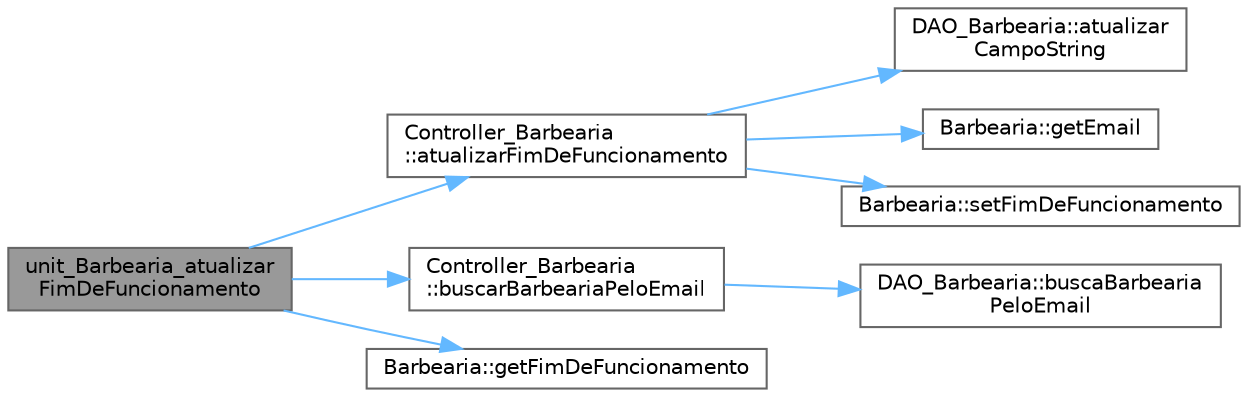 digraph "unit_Barbearia_atualizarFimDeFuncionamento"
{
 // LATEX_PDF_SIZE
  bgcolor="transparent";
  edge [fontname=Helvetica,fontsize=10,labelfontname=Helvetica,labelfontsize=10];
  node [fontname=Helvetica,fontsize=10,shape=box,height=0.2,width=0.4];
  rankdir="LR";
  Node1 [id="Node000001",label="unit_Barbearia_atualizar\lFimDeFuncionamento",height=0.2,width=0.4,color="gray40", fillcolor="grey60", style="filled", fontcolor="black",tooltip=" "];
  Node1 -> Node2 [id="edge1_Node000001_Node000002",color="steelblue1",style="solid",tooltip=" "];
  Node2 [id="Node000002",label="Controller_Barbearia\l::atualizarFimDeFuncionamento",height=0.2,width=0.4,color="grey40", fillcolor="white", style="filled",URL="$class_controller___barbearia.html#ae505ff23a7eefd4f92583817beba1e32",tooltip="Atualiza o horário de fim de funcionamento da barbearia."];
  Node2 -> Node3 [id="edge2_Node000002_Node000003",color="steelblue1",style="solid",tooltip=" "];
  Node3 [id="Node000003",label="DAO_Barbearia::atualizar\lCampoString",height=0.2,width=0.4,color="grey40", fillcolor="white", style="filled",URL="$class_d_a_o___barbearia.html#a851394412991dc83ac1a49d4a445604b",tooltip="Atualiza um campo de string específico na tabela da barbearia."];
  Node2 -> Node4 [id="edge3_Node000002_Node000004",color="steelblue1",style="solid",tooltip=" "];
  Node4 [id="Node000004",label="Barbearia::getEmail",height=0.2,width=0.4,color="grey40", fillcolor="white", style="filled",URL="$class_barbearia.html#a738c06dff340fdf090f39b2d8752f768",tooltip=" "];
  Node2 -> Node5 [id="edge4_Node000002_Node000005",color="steelblue1",style="solid",tooltip=" "];
  Node5 [id="Node000005",label="Barbearia::setFimDeFuncionamento",height=0.2,width=0.4,color="grey40", fillcolor="white", style="filled",URL="$class_barbearia.html#ab09792decbd27d029249b1d75c553148",tooltip=" "];
  Node1 -> Node6 [id="edge5_Node000001_Node000006",color="steelblue1",style="solid",tooltip=" "];
  Node6 [id="Node000006",label="Controller_Barbearia\l::buscarBarbeariaPeloEmail",height=0.2,width=0.4,color="grey40", fillcolor="white", style="filled",URL="$class_controller___barbearia.html#aa4391f27313c42f55b37af15d640ee97",tooltip="Busca uma barbearia pelo email."];
  Node6 -> Node7 [id="edge6_Node000006_Node000007",color="steelblue1",style="solid",tooltip=" "];
  Node7 [id="Node000007",label="DAO_Barbearia::buscaBarbearia\lPeloEmail",height=0.2,width=0.4,color="grey40", fillcolor="white", style="filled",URL="$class_d_a_o___barbearia.html#a6ac094d11f5e60923974fe4b4761a3ad",tooltip="Busca uma barbearia pelo email."];
  Node1 -> Node8 [id="edge7_Node000001_Node000008",color="steelblue1",style="solid",tooltip=" "];
  Node8 [id="Node000008",label="Barbearia::getFimDeFuncionamento",height=0.2,width=0.4,color="grey40", fillcolor="white", style="filled",URL="$class_barbearia.html#a5735a0640678a18d9ee3a2e58659c02c",tooltip=" "];
}
